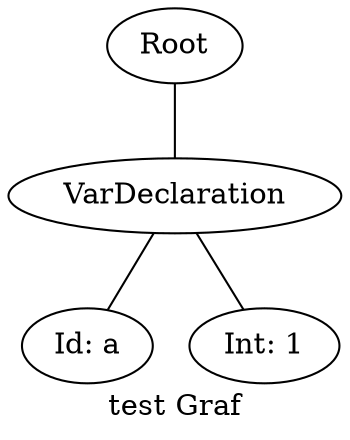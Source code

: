 graph ""
{
#   node [fontsize=10,width=".2", height=".2", margin=0];
#   graph[fontsize=8];
label="test Graf"
n0 ;
n0 [label="Root"] ;
n0 -- n1 ;
n1 [label="VarDeclaration"] ;
n1 -- n2 ;
n2 [label="Id: a"] ;
n1 -- n3 ;
n3 [label="Int: 1"] ;
}
